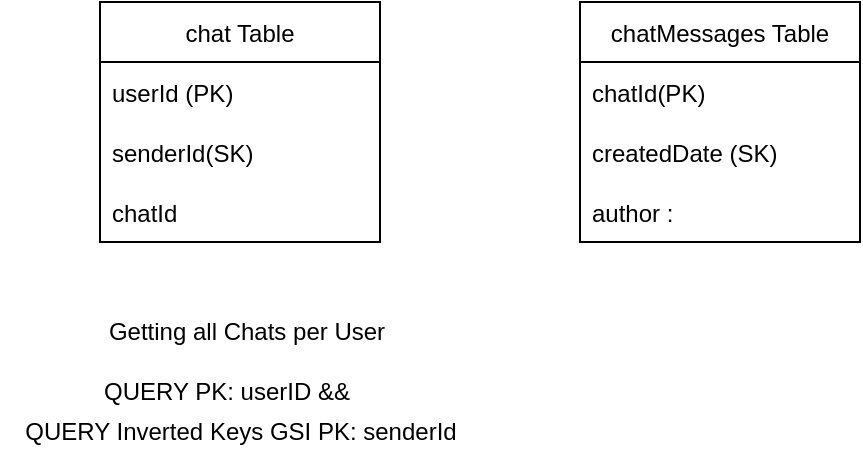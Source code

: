 <mxfile version="20.0.4" type="github">
  <diagram id="LT1MwlxdsC5UkgZRmnNs" name="Page-1">
    <mxGraphModel dx="1422" dy="780" grid="1" gridSize="10" guides="1" tooltips="1" connect="1" arrows="1" fold="1" page="1" pageScale="1" pageWidth="827" pageHeight="1169" math="0" shadow="0">
      <root>
        <mxCell id="0" />
        <mxCell id="1" parent="0" />
        <mxCell id="6XDwwHrDYBpkL6cOkaTp-1" value="chat Table" style="swimlane;fontStyle=0;childLayout=stackLayout;horizontal=1;startSize=30;horizontalStack=0;resizeParent=1;resizeParentMax=0;resizeLast=0;collapsible=1;marginBottom=0;" parent="1" vertex="1">
          <mxGeometry x="70" y="80" width="140" height="120" as="geometry" />
        </mxCell>
        <mxCell id="6XDwwHrDYBpkL6cOkaTp-2" value="userId (PK)" style="text;strokeColor=none;fillColor=none;align=left;verticalAlign=middle;spacingLeft=4;spacingRight=4;overflow=hidden;points=[[0,0.5],[1,0.5]];portConstraint=eastwest;rotatable=0;" parent="6XDwwHrDYBpkL6cOkaTp-1" vertex="1">
          <mxGeometry y="30" width="140" height="30" as="geometry" />
        </mxCell>
        <mxCell id="6XDwwHrDYBpkL6cOkaTp-3" value="senderId(SK)" style="text;strokeColor=none;fillColor=none;align=left;verticalAlign=middle;spacingLeft=4;spacingRight=4;overflow=hidden;points=[[0,0.5],[1,0.5]];portConstraint=eastwest;rotatable=0;" parent="6XDwwHrDYBpkL6cOkaTp-1" vertex="1">
          <mxGeometry y="60" width="140" height="30" as="geometry" />
        </mxCell>
        <mxCell id="6XDwwHrDYBpkL6cOkaTp-4" value="chatId" style="text;strokeColor=none;fillColor=none;align=left;verticalAlign=middle;spacingLeft=4;spacingRight=4;overflow=hidden;points=[[0,0.5],[1,0.5]];portConstraint=eastwest;rotatable=0;" parent="6XDwwHrDYBpkL6cOkaTp-1" vertex="1">
          <mxGeometry y="90" width="140" height="30" as="geometry" />
        </mxCell>
        <mxCell id="6XDwwHrDYBpkL6cOkaTp-5" value="chatMessages Table" style="swimlane;fontStyle=0;childLayout=stackLayout;horizontal=1;startSize=30;horizontalStack=0;resizeParent=1;resizeParentMax=0;resizeLast=0;collapsible=1;marginBottom=0;" parent="1" vertex="1">
          <mxGeometry x="310" y="80" width="140" height="120" as="geometry" />
        </mxCell>
        <mxCell id="6XDwwHrDYBpkL6cOkaTp-6" value="chatId(PK)" style="text;strokeColor=none;fillColor=none;align=left;verticalAlign=middle;spacingLeft=4;spacingRight=4;overflow=hidden;points=[[0,0.5],[1,0.5]];portConstraint=eastwest;rotatable=0;" parent="6XDwwHrDYBpkL6cOkaTp-5" vertex="1">
          <mxGeometry y="30" width="140" height="30" as="geometry" />
        </mxCell>
        <mxCell id="6XDwwHrDYBpkL6cOkaTp-7" value="createdDate (SK)" style="text;strokeColor=none;fillColor=none;align=left;verticalAlign=middle;spacingLeft=4;spacingRight=4;overflow=hidden;points=[[0,0.5],[1,0.5]];portConstraint=eastwest;rotatable=0;" parent="6XDwwHrDYBpkL6cOkaTp-5" vertex="1">
          <mxGeometry y="60" width="140" height="30" as="geometry" />
        </mxCell>
        <mxCell id="6XDwwHrDYBpkL6cOkaTp-8" value="author : " style="text;strokeColor=none;fillColor=none;align=left;verticalAlign=middle;spacingLeft=4;spacingRight=4;overflow=hidden;points=[[0,0.5],[1,0.5]];portConstraint=eastwest;rotatable=0;" parent="6XDwwHrDYBpkL6cOkaTp-5" vertex="1">
          <mxGeometry y="90" width="140" height="30" as="geometry" />
        </mxCell>
        <mxCell id="HVg5W-mPSef3V78qNZUp-1" value="Getting all Chats per User" style="text;html=1;align=center;verticalAlign=middle;resizable=0;points=[];autosize=1;strokeColor=none;fillColor=none;" vertex="1" parent="1">
          <mxGeometry x="57.5" y="230" width="170" height="30" as="geometry" />
        </mxCell>
        <mxCell id="HVg5W-mPSef3V78qNZUp-2" value="QUERY PK: userID &amp;amp;&amp;amp;" style="text;html=1;align=center;verticalAlign=middle;resizable=0;points=[];autosize=1;strokeColor=none;fillColor=none;" vertex="1" parent="1">
          <mxGeometry x="57.5" y="260" width="150" height="30" as="geometry" />
        </mxCell>
        <mxCell id="HVg5W-mPSef3V78qNZUp-3" value="QUERY Inverted Keys GSI PK: senderId" style="text;html=1;align=center;verticalAlign=middle;resizable=0;points=[];autosize=1;strokeColor=none;fillColor=none;" vertex="1" parent="1">
          <mxGeometry x="20" y="280" width="240" height="30" as="geometry" />
        </mxCell>
      </root>
    </mxGraphModel>
  </diagram>
</mxfile>
